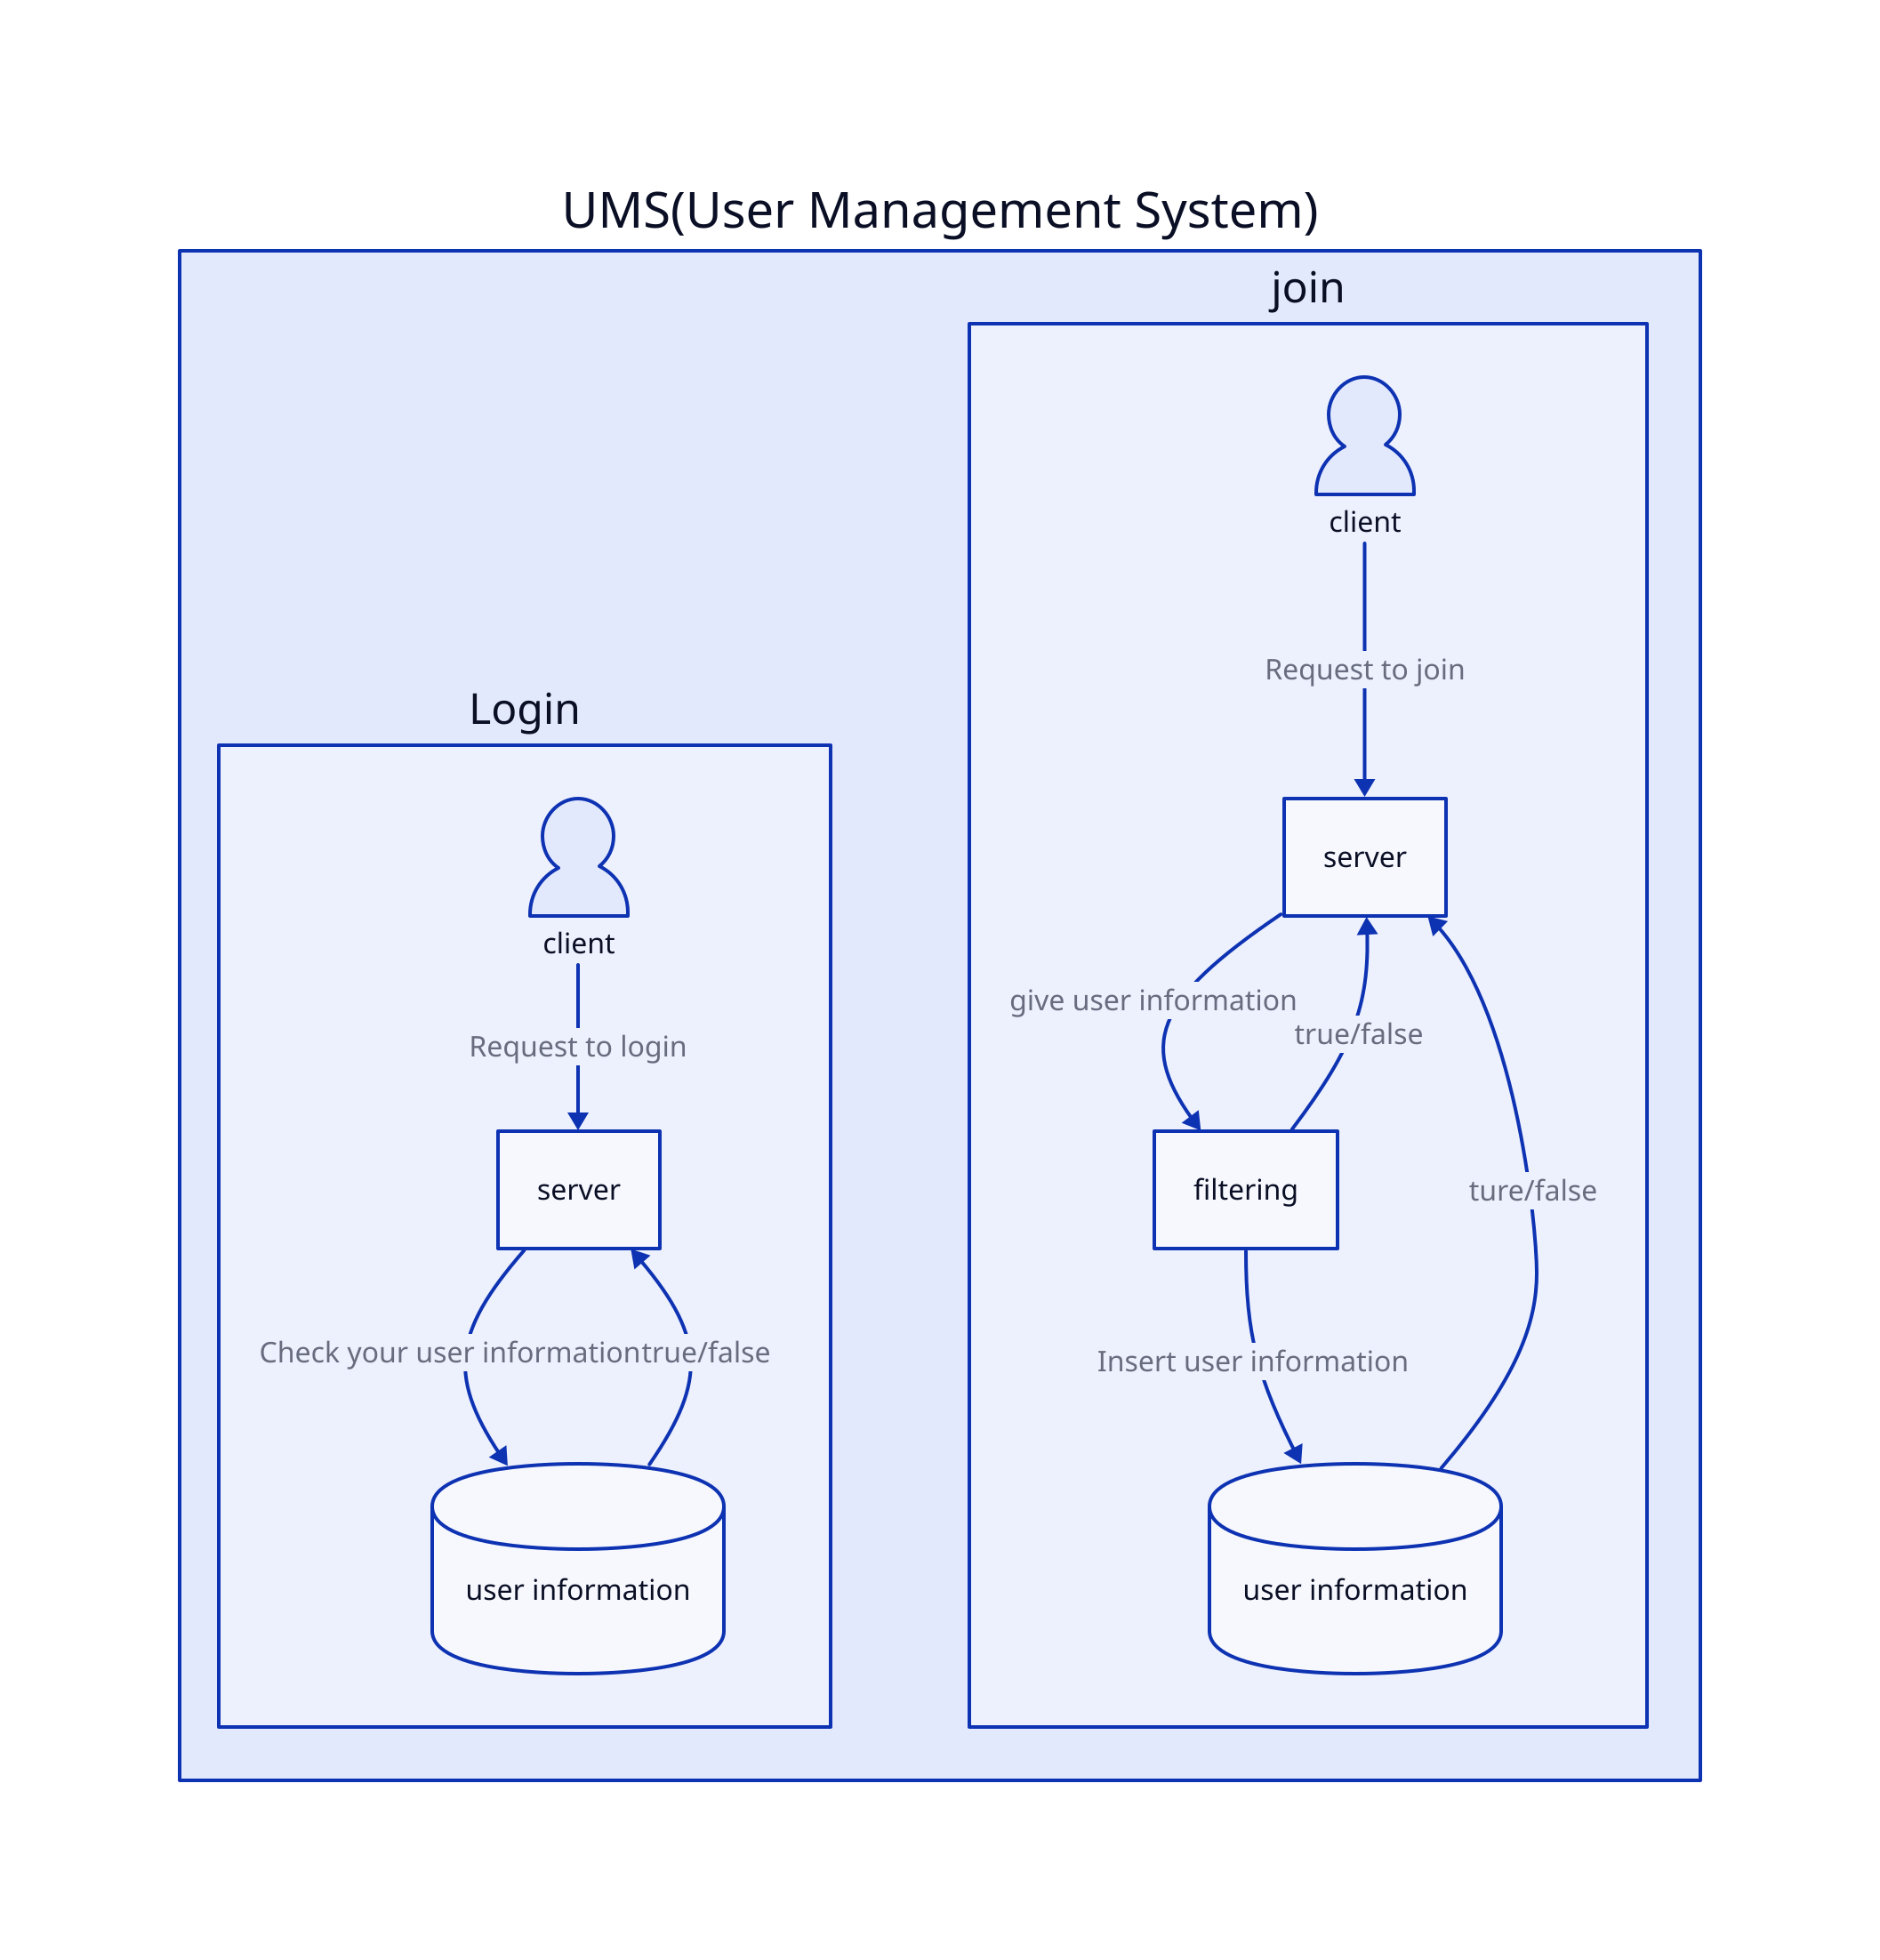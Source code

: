 UMS(User Management System): {
  Login: {
    login_client: client {
      shape: person
    }
    login_server: server
    login_user_data: user information {
      shape: cylinder
    }

    login_client -> login_server: Request to login
    login_server -> login_user_data: Check your user information
    login_user_data -> login_server: true/false
  }



  join: {
    join_client: client {
      shape: person
    }
    join_server: server
    join_filtering: filtering
    join_user_data: user information {
      shape: cylinder
    }

    join_client -> join_server: Request to join
    join_server -> join_filtering: give user information
    join_filtering -> join_server: true/false
    join_filtering -> join_user_data: Insert user information
    join_user_data -> join_server: ture/false
  }
}


